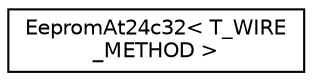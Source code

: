 digraph "Graphical Class Hierarchy"
{
 // LATEX_PDF_SIZE
  edge [fontname="Helvetica",fontsize="10",labelfontname="Helvetica",labelfontsize="10"];
  node [fontname="Helvetica",fontsize="10",shape=record];
  rankdir="LR";
  Node0 [label="EepromAt24c32\< T_WIRE\l_METHOD \>",height=0.2,width=0.4,color="black", fillcolor="white", style="filled",URL="$classEepromAt24c32.html",tooltip=" "];
}

